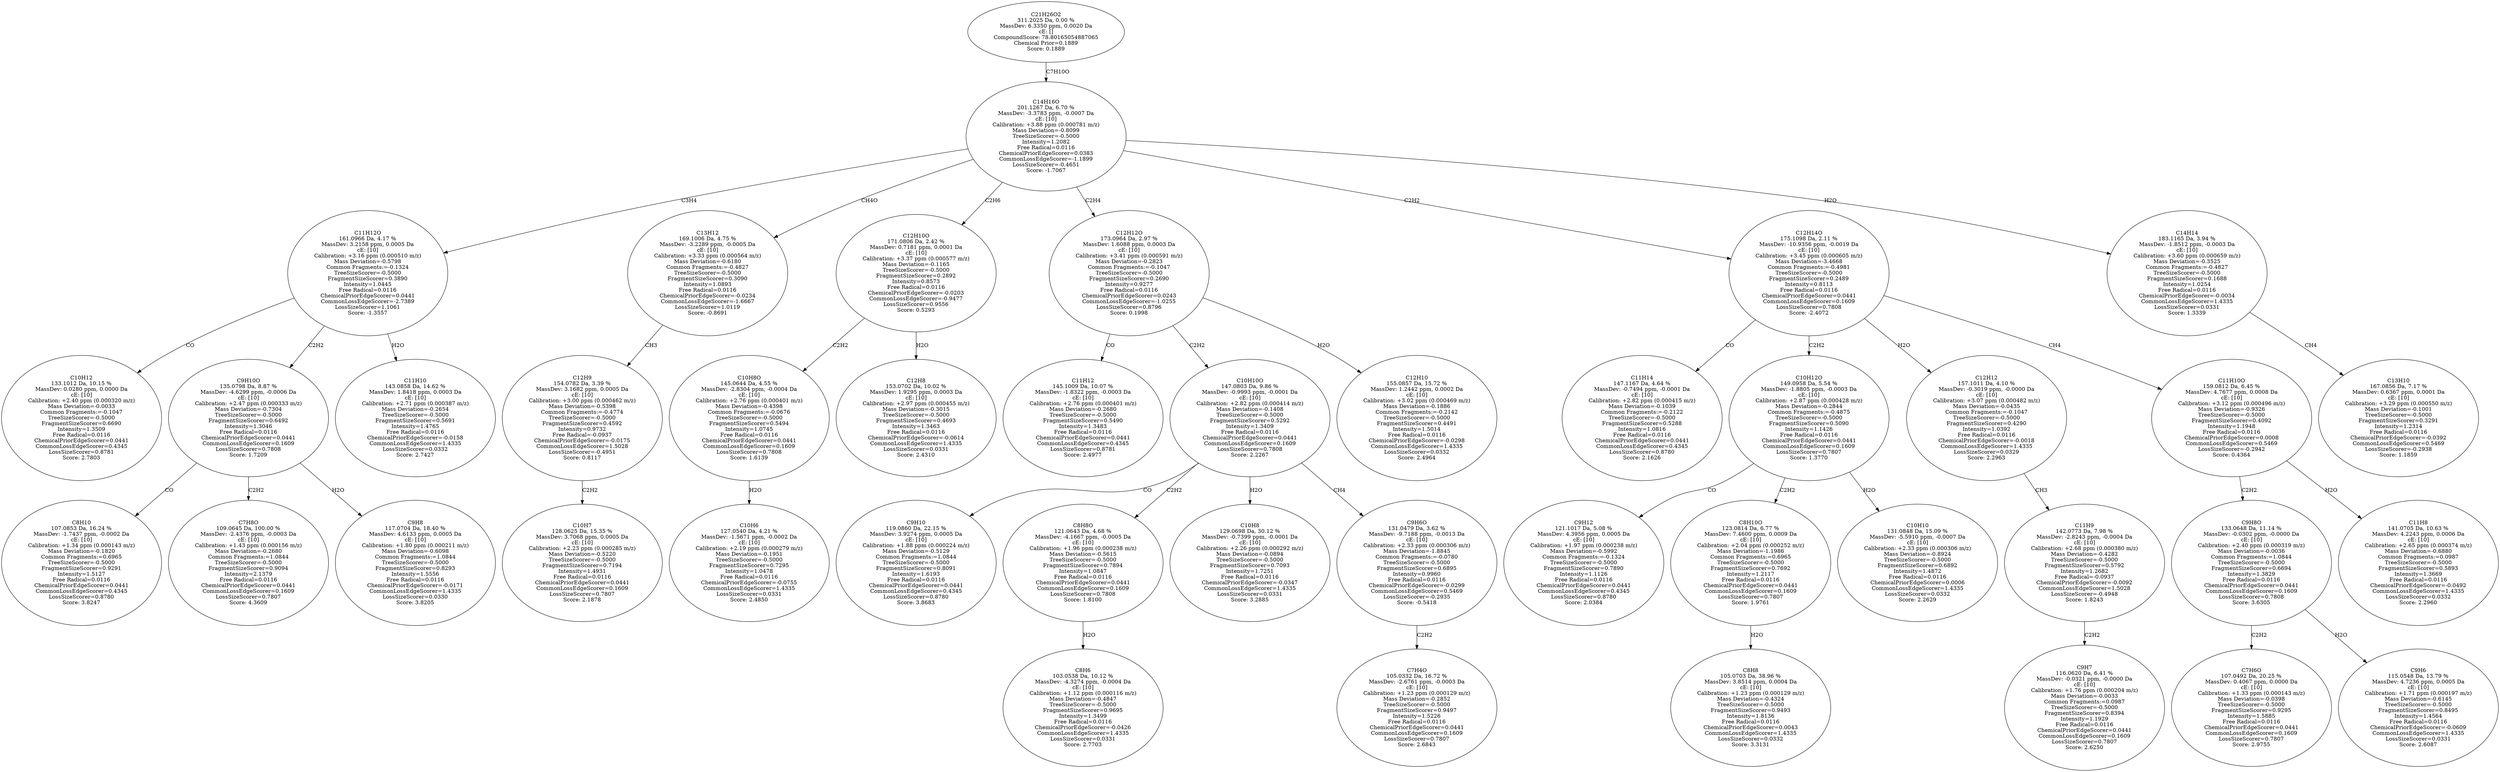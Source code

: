 strict digraph {
v1 [label="C10H12\n133.1012 Da, 10.15 %\nMassDev: 0.0280 ppm, 0.0000 Da\ncE: [10]\nCalibration: +2.40 ppm (0.000320 m/z)\nMass Deviation=-0.0033\nCommon Fragments:=-0.1047\nTreeSizeScorer=-0.5000\nFragmentSizeScorer=0.6690\nIntensity=1.3509\nFree Radical=0.0116\nChemicalPriorEdgeScorer=0.0441\nCommonLossEdgeScorer=0.4345\nLossSizeScorer=0.8781\nScore: 2.7803"];
v2 [label="C8H10\n107.0853 Da, 16.24 %\nMassDev: -1.7437 ppm, -0.0002 Da\ncE: [10]\nCalibration: +1.34 ppm (0.000143 m/z)\nMass Deviation=-0.1820\nCommon Fragments:=0.6965\nTreeSizeScorer=-0.5000\nFragmentSizeScorer=0.9291\nIntensity=1.5127\nFree Radical=0.0116\nChemicalPriorEdgeScorer=0.0441\nCommonLossEdgeScorer=0.4345\nLossSizeScorer=0.8780\nScore: 3.8247"];
v3 [label="C7H8O\n109.0645 Da, 100.00 %\nMassDev: -2.4376 ppm, -0.0003 Da\ncE: [10]\nCalibration: +1.43 ppm (0.000156 m/z)\nMass Deviation=-0.2680\nCommon Fragments:=1.0844\nTreeSizeScorer=-0.5000\nFragmentSizeScorer=0.9094\nIntensity=2.1379\nFree Radical=0.0116\nChemicalPriorEdgeScorer=0.0441\nCommonLossEdgeScorer=0.1609\nLossSizeScorer=0.7807\nScore: 4.3609"];
v4 [label="C9H8\n117.0704 Da, 18.40 %\nMassDev: 4.6133 ppm, 0.0005 Da\ncE: [10]\nCalibration: +1.80 ppm (0.000211 m/z)\nMass Deviation=-0.6098\nCommon Fragments:=1.0844\nTreeSizeScorer=-0.5000\nFragmentSizeScorer=0.8293\nIntensity=1.5556\nFree Radical=0.0116\nChemicalPriorEdgeScorer=-0.0171\nCommonLossEdgeScorer=1.4335\nLossSizeScorer=0.0330\nScore: 3.8205"];
v5 [label="C9H10O\n135.0798 Da, 8.87 %\nMassDev: -4.6299 ppm, -0.0006 Da\ncE: [10]\nCalibration: +2.47 ppm (0.000333 m/z)\nMass Deviation=-0.7304\nTreeSizeScorer=-0.5000\nFragmentSizeScorer=0.6492\nIntensity=1.3046\nFree Radical=0.0116\nChemicalPriorEdgeScorer=0.0441\nCommonLossEdgeScorer=0.1609\nLossSizeScorer=0.7808\nScore: 1.7209"];
v6 [label="C11H10\n143.0858 Da, 14.62 %\nMassDev: 1.8418 ppm, 0.0003 Da\ncE: [10]\nCalibration: +2.71 ppm (0.000387 m/z)\nMass Deviation=-0.2654\nTreeSizeScorer=-0.5000\nFragmentSizeScorer=0.5691\nIntensity=1.4765\nFree Radical=0.0116\nChemicalPriorEdgeScorer=-0.0158\nCommonLossEdgeScorer=1.4335\nLossSizeScorer=0.0332\nScore: 2.7427"];
v7 [label="C11H12O\n161.0966 Da, 4.17 %\nMassDev: 3.2158 ppm, 0.0005 Da\ncE: [10]\nCalibration: +3.16 ppm (0.000510 m/z)\nMass Deviation=-0.5798\nCommon Fragments:=-0.1324\nTreeSizeScorer=-0.5000\nFragmentSizeScorer=0.3890\nIntensity=1.0445\nFree Radical=0.0116\nChemicalPriorEdgeScorer=0.0441\nCommonLossEdgeScorer=-2.7389\nLossSizeScorer=1.1061\nScore: -1.3557"];
v8 [label="C10H7\n128.0625 Da, 15.35 %\nMassDev: 3.7068 ppm, 0.0005 Da\ncE: [10]\nCalibration: +2.23 ppm (0.000285 m/z)\nMass Deviation=-0.5220\nTreeSizeScorer=-0.5000\nFragmentSizeScorer=0.7194\nIntensity=1.4931\nFree Radical=0.0116\nChemicalPriorEdgeScorer=0.0441\nCommonLossEdgeScorer=0.1609\nLossSizeScorer=0.7807\nScore: 2.1878"];
v9 [label="C12H9\n154.0782 Da, 3.39 %\nMassDev: 3.1682 ppm, 0.0005 Da\ncE: [10]\nCalibration: +3.00 ppm (0.000462 m/z)\nMass Deviation=-0.5398\nCommon Fragments:=-0.4774\nTreeSizeScorer=-0.5000\nFragmentSizeScorer=0.4592\nIntensity=0.9732\nFree Radical=-0.0937\nChemicalPriorEdgeScorer=-0.0175\nCommonLossEdgeScorer=1.5028\nLossSizeScorer=-0.4951\nScore: 0.8117"];
v10 [label="C13H12\n169.1006 Da, 4.75 %\nMassDev: -3.2289 ppm, -0.0005 Da\ncE: [10]\nCalibration: +3.33 ppm (0.000564 m/z)\nMass Deviation=-0.6180\nCommon Fragments:=-0.4827\nTreeSizeScorer=-0.5000\nFragmentSizeScorer=0.3090\nIntensity=1.0893\nFree Radical=0.0116\nChemicalPriorEdgeScorer=-0.0234\nCommonLossEdgeScorer=-1.6667\nLossSizeScorer=1.0119\nScore: -0.8691"];
v11 [label="C10H6\n127.0540 Da, 4.21 %\nMassDev: -1.5671 ppm, -0.0002 Da\ncE: [10]\nCalibration: +2.19 ppm (0.000279 m/z)\nMass Deviation=-0.1951\nTreeSizeScorer=-0.5000\nFragmentSizeScorer=0.7295\nIntensity=1.0478\nFree Radical=0.0116\nChemicalPriorEdgeScorer=-0.0755\nCommonLossEdgeScorer=1.4335\nLossSizeScorer=0.0331\nScore: 2.4850"];
v12 [label="C10H8O\n145.0644 Da, 4.55 %\nMassDev: -2.8304 ppm, -0.0004 Da\ncE: [10]\nCalibration: +2.76 ppm (0.000401 m/z)\nMass Deviation=-0.4398\nCommon Fragments:=-0.0676\nTreeSizeScorer=-0.5000\nFragmentSizeScorer=0.5494\nIntensity=1.0745\nFree Radical=0.0116\nChemicalPriorEdgeScorer=0.0441\nCommonLossEdgeScorer=0.1609\nLossSizeScorer=0.7808\nScore: 1.6139"];
v13 [label="C12H8\n153.0702 Da, 10.02 %\nMassDev: 1.9295 ppm, 0.0003 Da\ncE: [10]\nCalibration: +2.97 ppm (0.000455 m/z)\nMass Deviation=-0.3015\nTreeSizeScorer=-0.5000\nFragmentSizeScorer=0.4693\nIntensity=1.3463\nFree Radical=0.0116\nChemicalPriorEdgeScorer=-0.0614\nCommonLossEdgeScorer=1.4335\nLossSizeScorer=0.0331\nScore: 2.4310"];
v14 [label="C12H10O\n171.0806 Da, 2.42 %\nMassDev: 0.7181 ppm, 0.0001 Da\ncE: [10]\nCalibration: +3.37 ppm (0.000577 m/z)\nMass Deviation=-0.1165\nTreeSizeScorer=-0.5000\nFragmentSizeScorer=0.2892\nIntensity=0.8573\nFree Radical=0.0116\nChemicalPriorEdgeScorer=-0.0203\nCommonLossEdgeScorer=-0.9477\nLossSizeScorer=0.9556\nScore: 0.5293"];
v15 [label="C11H12\n145.1009 Da, 10.07 %\nMassDev: -1.8322 ppm, -0.0003 Da\ncE: [10]\nCalibration: +2.76 ppm (0.000401 m/z)\nMass Deviation=-0.2680\nTreeSizeScorer=-0.5000\nFragmentSizeScorer=0.5490\nIntensity=1.3483\nFree Radical=0.0116\nChemicalPriorEdgeScorer=0.0441\nCommonLossEdgeScorer=0.4345\nLossSizeScorer=0.8781\nScore: 2.4977"];
v16 [label="C9H10\n119.0860 Da, 22.15 %\nMassDev: 3.9274 ppm, 0.0005 Da\ncE: [10]\nCalibration: +1.88 ppm (0.000224 m/z)\nMass Deviation=-0.5129\nCommon Fragments:=1.0844\nTreeSizeScorer=-0.5000\nFragmentSizeScorer=0.8091\nIntensity=1.6193\nFree Radical=0.0116\nChemicalPriorEdgeScorer=0.0441\nCommonLossEdgeScorer=0.4345\nLossSizeScorer=0.8780\nScore: 3.8683"];
v17 [label="C8H6\n103.0538 Da, 10.12 %\nMassDev: -4.3274 ppm, -0.0004 Da\ncE: [10]\nCalibration: +1.12 ppm (0.000116 m/z)\nMass Deviation=-0.4847\nTreeSizeScorer=-0.5000\nFragmentSizeScorer=0.9695\nIntensity=1.3499\nFree Radical=0.0116\nChemicalPriorEdgeScorer=-0.0426\nCommonLossEdgeScorer=1.4335\nLossSizeScorer=0.0331\nScore: 2.7703"];
v18 [label="C8H8O\n121.0643 Da, 4.68 %\nMassDev: -4.1667 ppm, -0.0005 Da\ncE: [10]\nCalibration: +1.96 ppm (0.000238 m/z)\nMass Deviation=-0.5615\nTreeSizeScorer=-0.5000\nFragmentSizeScorer=0.7894\nIntensity=1.0847\nFree Radical=0.0116\nChemicalPriorEdgeScorer=0.0441\nCommonLossEdgeScorer=0.1609\nLossSizeScorer=0.7808\nScore: 1.8100"];
v19 [label="C10H8\n129.0698 Da, 30.12 %\nMassDev: -0.7399 ppm, -0.0001 Da\ncE: [10]\nCalibration: +2.26 ppm (0.000292 m/z)\nMass Deviation=-0.0894\nTreeSizeScorer=-0.5000\nFragmentSizeScorer=0.7093\nIntensity=1.7251\nFree Radical=0.0116\nChemicalPriorEdgeScorer=-0.0347\nCommonLossEdgeScorer=1.4335\nLossSizeScorer=0.0331\nScore: 3.2885"];
v20 [label="C7H4O\n105.0332 Da, 16.72 %\nMassDev: -2.6761 ppm, -0.0003 Da\ncE: [10]\nCalibration: +1.23 ppm (0.000129 m/z)\nMass Deviation=-0.2852\nTreeSizeScorer=-0.5000\nFragmentSizeScorer=0.9497\nIntensity=1.5226\nFree Radical=0.0116\nChemicalPriorEdgeScorer=0.0441\nCommonLossEdgeScorer=0.1609\nLossSizeScorer=0.7807\nScore: 2.6843"];
v21 [label="C9H6O\n131.0479 Da, 3.62 %\nMassDev: -9.7188 ppm, -0.0013 Da\ncE: [10]\nCalibration: +2.33 ppm (0.000306 m/z)\nMass Deviation=-1.8845\nCommon Fragments:=-0.0780\nTreeSizeScorer=-0.5000\nFragmentSizeScorer=0.6895\nIntensity=0.9960\nFree Radical=0.0116\nChemicalPriorEdgeScorer=-0.0299\nCommonLossEdgeScorer=0.5469\nLossSizeScorer=-0.2935\nScore: -0.5418"];
v22 [label="C10H10O\n147.0803 Da, 9.86 %\nMassDev: -0.9993 ppm, -0.0001 Da\ncE: [10]\nCalibration: +2.82 ppm (0.000414 m/z)\nMass Deviation=-0.1408\nTreeSizeScorer=-0.5000\nFragmentSizeScorer=0.5292\nIntensity=1.3409\nFree Radical=0.0116\nChemicalPriorEdgeScorer=0.0441\nCommonLossEdgeScorer=0.1609\nLossSizeScorer=0.7808\nScore: 2.2267"];
v23 [label="C12H10\n155.0857 Da, 15.72 %\nMassDev: 1.2442 ppm, 0.0002 Da\ncE: [10]\nCalibration: +3.02 ppm (0.000469 m/z)\nMass Deviation=-0.1886\nCommon Fragments:=-0.2142\nTreeSizeScorer=-0.5000\nFragmentSizeScorer=0.4491\nIntensity=1.5014\nFree Radical=0.0116\nChemicalPriorEdgeScorer=-0.0298\nCommonLossEdgeScorer=1.4335\nLossSizeScorer=0.0332\nScore: 2.4964"];
v24 [label="C12H12O\n173.0964 Da, 2.97 %\nMassDev: 1.6088 ppm, 0.0003 Da\ncE: [10]\nCalibration: +3.41 ppm (0.000591 m/z)\nMass Deviation=-0.2823\nCommon Fragments:=-0.1047\nTreeSizeScorer=-0.5000\nFragmentSizeScorer=0.2690\nIntensity=0.9277\nFree Radical=0.0116\nChemicalPriorEdgeScorer=0.0243\nCommonLossEdgeScorer=-1.0255\nLossSizeScorer=0.8796\nScore: 0.1998"];
v25 [label="C11H14\n147.1167 Da, 4.64 %\nMassDev: -0.7494 ppm, -0.0001 Da\ncE: [10]\nCalibration: +2.82 ppm (0.000415 m/z)\nMass Deviation=-0.1039\nCommon Fragments:=-0.2122\nTreeSizeScorer=-0.5000\nFragmentSizeScorer=0.5288\nIntensity=1.0816\nFree Radical=0.0116\nChemicalPriorEdgeScorer=0.0441\nCommonLossEdgeScorer=0.4345\nLossSizeScorer=0.8780\nScore: 2.1626"];
v26 [label="C9H12\n121.1017 Da, 5.08 %\nMassDev: 4.3956 ppm, 0.0005 Da\ncE: [10]\nCalibration: +1.97 ppm (0.000238 m/z)\nMass Deviation=-0.5992\nCommon Fragments:=-0.1324\nTreeSizeScorer=-0.5000\nFragmentSizeScorer=0.7890\nIntensity=1.1126\nFree Radical=0.0116\nChemicalPriorEdgeScorer=0.0441\nCommonLossEdgeScorer=0.4345\nLossSizeScorer=0.8780\nScore: 2.0384"];
v27 [label="C8H8\n105.0703 Da, 38.96 %\nMassDev: 3.8514 ppm, 0.0004 Da\ncE: [10]\nCalibration: +1.23 ppm (0.000129 m/z)\nMass Deviation=-0.4324\nTreeSizeScorer=-0.5000\nFragmentSizeScorer=0.9493\nIntensity=1.8136\nFree Radical=0.0116\nChemicalPriorEdgeScorer=0.0043\nCommonLossEdgeScorer=1.4335\nLossSizeScorer=0.0332\nScore: 3.3131"];
v28 [label="C8H10O\n123.0814 Da, 6.77 %\nMassDev: 7.4600 ppm, 0.0009 Da\ncE: [10]\nCalibration: +2.04 ppm (0.000252 m/z)\nMass Deviation=-1.1986\nCommon Fragments:=0.6965\nTreeSizeScorer=-0.5000\nFragmentSizeScorer=0.7692\nIntensity=1.2117\nFree Radical=0.0116\nChemicalPriorEdgeScorer=0.0441\nCommonLossEdgeScorer=0.1609\nLossSizeScorer=0.7807\nScore: 1.9761"];
v29 [label="C10H10\n131.0848 Da, 15.09 %\nMassDev: -5.5910 ppm, -0.0007 Da\ncE: [10]\nCalibration: +2.33 ppm (0.000306 m/z)\nMass Deviation=-0.8924\nTreeSizeScorer=-0.5000\nFragmentSizeScorer=0.6892\nIntensity=1.4872\nFree Radical=0.0116\nChemicalPriorEdgeScorer=0.0006\nCommonLossEdgeScorer=1.4335\nLossSizeScorer=0.0332\nScore: 2.2629"];
v30 [label="C10H12O\n149.0958 Da, 5.54 %\nMassDev: -1.8805 ppm, -0.0003 Da\ncE: [10]\nCalibration: +2.87 ppm (0.000428 m/z)\nMass Deviation=-0.2844\nCommon Fragments:=-0.4875\nTreeSizeScorer=-0.5000\nFragmentSizeScorer=0.5090\nIntensity=1.1426\nFree Radical=0.0116\nChemicalPriorEdgeScorer=0.0441\nCommonLossEdgeScorer=0.1609\nLossSizeScorer=0.7807\nScore: 1.3770"];
v31 [label="C9H7\n116.0620 Da, 6.41 %\nMassDev: -0.0321 ppm, -0.0000 Da\ncE: [10]\nCalibration: +1.76 ppm (0.000204 m/z)\nMass Deviation=-0.0033\nCommon Fragments:=0.0987\nTreeSizeScorer=-0.5000\nFragmentSizeScorer=0.8394\nIntensity=1.1929\nFree Radical=0.0116\nChemicalPriorEdgeScorer=0.0441\nCommonLossEdgeScorer=0.1609\nLossSizeScorer=0.7807\nScore: 2.6250"];
v32 [label="C11H9\n142.0773 Da, 7.98 %\nMassDev: -2.8243 ppm, -0.0004 Da\ncE: [10]\nCalibration: +2.68 ppm (0.000380 m/z)\nMass Deviation=-0.4282\nTreeSizeScorer=-0.5000\nFragmentSizeScorer=0.5792\nIntensity=1.2682\nFree Radical=-0.0937\nChemicalPriorEdgeScorer=-0.0092\nCommonLossEdgeScorer=1.5028\nLossSizeScorer=-0.4948\nScore: 1.8243"];
v33 [label="C12H12\n157.1011 Da, 4.10 %\nMassDev: -0.3019 ppm, -0.0000 Da\ncE: [10]\nCalibration: +3.07 ppm (0.000482 m/z)\nMass Deviation=-0.0435\nCommon Fragments:=-0.1047\nTreeSizeScorer=-0.5000\nFragmentSizeScorer=0.4290\nIntensity=1.0392\nFree Radical=0.0116\nChemicalPriorEdgeScorer=-0.0018\nCommonLossEdgeScorer=1.4335\nLossSizeScorer=0.0329\nScore: 2.2963"];
v34 [label="C7H6O\n107.0492 Da, 20.25 %\nMassDev: 0.4067 ppm, 0.0000 Da\ncE: [10]\nCalibration: +1.33 ppm (0.000143 m/z)\nMass Deviation=-0.0398\nTreeSizeScorer=-0.5000\nFragmentSizeScorer=0.9295\nIntensity=1.5885\nFree Radical=0.0116\nChemicalPriorEdgeScorer=0.0441\nCommonLossEdgeScorer=0.1609\nLossSizeScorer=0.7807\nScore: 2.9755"];
v35 [label="C9H6\n115.0548 Da, 13.79 %\nMassDev: 4.7236 ppm, 0.0005 Da\ncE: [10]\nCalibration: +1.71 ppm (0.000197 m/z)\nMass Deviation=-0.6145\nTreeSizeScorer=-0.5000\nFragmentSizeScorer=0.8495\nIntensity=1.4564\nFree Radical=0.0116\nChemicalPriorEdgeScorer=-0.0609\nCommonLossEdgeScorer=1.4335\nLossSizeScorer=0.0331\nScore: 2.6087"];
v36 [label="C9H8O\n133.0648 Da, 11.14 %\nMassDev: -0.0302 ppm, -0.0000 Da\ncE: [10]\nCalibration: +2.40 ppm (0.000319 m/z)\nMass Deviation=-0.0036\nCommon Fragments:=1.0844\nTreeSizeScorer=-0.5000\nFragmentSizeScorer=0.6694\nIntensity=1.3829\nFree Radical=0.0116\nChemicalPriorEdgeScorer=0.0441\nCommonLossEdgeScorer=0.1609\nLossSizeScorer=0.7808\nScore: 3.6305"];
v37 [label="C11H8\n141.0705 Da, 10.63 %\nMassDev: 4.2243 ppm, 0.0006 Da\ncE: [10]\nCalibration: +2.65 ppm (0.000374 m/z)\nMass Deviation=-0.6880\nCommon Fragments:=0.0987\nTreeSizeScorer=-0.5000\nFragmentSizeScorer=0.5893\nIntensity=1.3669\nFree Radical=0.0116\nChemicalPriorEdgeScorer=-0.0492\nCommonLossEdgeScorer=1.4335\nLossSizeScorer=0.0332\nScore: 2.2960"];
v38 [label="C11H10O\n159.0812 Da, 6.45 %\nMassDev: 4.7677 ppm, 0.0008 Da\ncE: [10]\nCalibration: +3.12 ppm (0.000496 m/z)\nMass Deviation=-0.9326\nTreeSizeScorer=-0.5000\nFragmentSizeScorer=0.4092\nIntensity=1.1948\nFree Radical=0.0116\nChemicalPriorEdgeScorer=0.0008\nCommonLossEdgeScorer=0.5469\nLossSizeScorer=-0.2942\nScore: 0.4364"];
v39 [label="C12H14O\n175.1098 Da, 2.11 %\nMassDev: -10.9356 ppm, -0.0019 Da\ncE: [10]\nCalibration: +3.45 ppm (0.000605 m/z)\nMass Deviation=-3.4668\nCommon Fragments:=-0.4981\nTreeSizeScorer=-0.5000\nFragmentSizeScorer=0.2489\nIntensity=0.8113\nFree Radical=0.0116\nChemicalPriorEdgeScorer=0.0441\nCommonLossEdgeScorer=0.1609\nLossSizeScorer=0.7808\nScore: -2.4072"];
v40 [label="C13H10\n167.0856 Da, 7.17 %\nMassDev: 0.6367 ppm, 0.0001 Da\ncE: [10]\nCalibration: +3.29 ppm (0.000550 m/z)\nMass Deviation=-0.1001\nTreeSizeScorer=-0.5000\nFragmentSizeScorer=0.3291\nIntensity=1.2314\nFree Radical=0.0116\nChemicalPriorEdgeScorer=-0.0392\nCommonLossEdgeScorer=0.5469\nLossSizeScorer=-0.2938\nScore: 1.1859"];
v41 [label="C14H14\n183.1165 Da, 3.94 %\nMassDev: -1.8512 ppm, -0.0003 Da\ncE: [10]\nCalibration: +3.60 ppm (0.000659 m/z)\nMass Deviation=-0.3525\nCommon Fragments:=-0.4827\nTreeSizeScorer=-0.5000\nFragmentSizeScorer=0.1688\nIntensity=1.0254\nFree Radical=0.0116\nChemicalPriorEdgeScorer=-0.0034\nCommonLossEdgeScorer=1.4335\nLossSizeScorer=0.0331\nScore: 1.3339"];
v42 [label="C14H16O\n201.1267 Da, 6.70 %\nMassDev: -3.3783 ppm, -0.0007 Da\ncE: [10]\nCalibration: +3.88 ppm (0.000781 m/z)\nMass Deviation=-0.8099\nTreeSizeScorer=-0.5000\nIntensity=1.2082\nFree Radical=0.0116\nChemicalPriorEdgeScorer=0.0383\nCommonLossEdgeScorer=-1.1899\nLossSizeScorer=-0.4651\nScore: -1.7067"];
v43 [label="C21H26O2\n311.2025 Da, 0.00 %\nMassDev: 6.3350 ppm, 0.0020 Da\ncE: []\nCompoundScore: 78.80165054887065\nChemical Prior=0.1889\nScore: 0.1889"];
v7 -> v1 [label="CO"];
v5 -> v2 [label="CO"];
v5 -> v3 [label="C2H2"];
v5 -> v4 [label="H2O"];
v7 -> v5 [label="C2H2"];
v7 -> v6 [label="H2O"];
v42 -> v7 [label="C3H4"];
v9 -> v8 [label="C2H2"];
v10 -> v9 [label="CH3"];
v42 -> v10 [label="CH4O"];
v12 -> v11 [label="H2O"];
v14 -> v12 [label="C2H2"];
v14 -> v13 [label="H2O"];
v42 -> v14 [label="C2H6"];
v24 -> v15 [label="CO"];
v22 -> v16 [label="CO"];
v18 -> v17 [label="H2O"];
v22 -> v18 [label="C2H2"];
v22 -> v19 [label="H2O"];
v21 -> v20 [label="C2H2"];
v22 -> v21 [label="CH4"];
v24 -> v22 [label="C2H2"];
v24 -> v23 [label="H2O"];
v42 -> v24 [label="C2H4"];
v39 -> v25 [label="CO"];
v30 -> v26 [label="CO"];
v28 -> v27 [label="H2O"];
v30 -> v28 [label="C2H2"];
v30 -> v29 [label="H2O"];
v39 -> v30 [label="C2H2"];
v32 -> v31 [label="C2H2"];
v33 -> v32 [label="CH3"];
v39 -> v33 [label="H2O"];
v36 -> v34 [label="C2H2"];
v36 -> v35 [label="H2O"];
v38 -> v36 [label="C2H2"];
v38 -> v37 [label="H2O"];
v39 -> v38 [label="CH4"];
v42 -> v39 [label="C2H2"];
v41 -> v40 [label="CH4"];
v42 -> v41 [label="H2O"];
v43 -> v42 [label="C7H10O"];
}